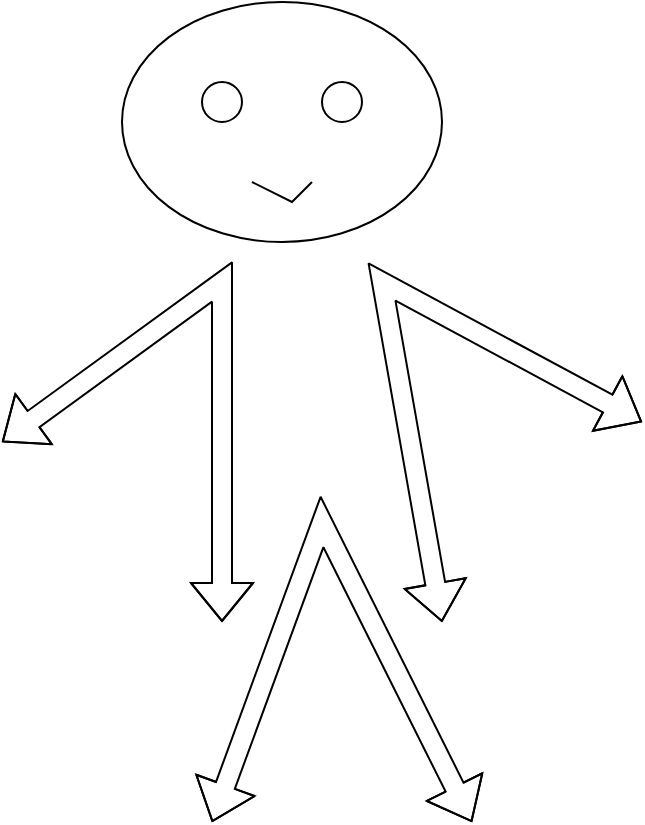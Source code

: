 <mxfile version="24.7.16">
  <diagram name="第 1 页" id="WAtKJqmICDGq0vU_YiJj">
    <mxGraphModel dx="1434" dy="746" grid="1" gridSize="10" guides="1" tooltips="1" connect="1" arrows="1" fold="1" page="1" pageScale="1" pageWidth="827" pageHeight="1169" math="0" shadow="0">
      <root>
        <mxCell id="0" />
        <mxCell id="1" parent="0" />
        <mxCell id="yxip2YY_RzLPMBDlfdbm-1" value="" style="ellipse;whiteSpace=wrap;html=1;" vertex="1" parent="1">
          <mxGeometry x="200" y="120" width="160" height="120" as="geometry" />
        </mxCell>
        <mxCell id="yxip2YY_RzLPMBDlfdbm-2" value="" style="shape=flexArrow;endArrow=classic;startArrow=classic;html=1;rounded=0;" edge="1" parent="1">
          <mxGeometry width="100" height="100" relative="1" as="geometry">
            <mxPoint x="360" y="430" as="sourcePoint" />
            <mxPoint x="460" y="330" as="targetPoint" />
            <Array as="points">
              <mxPoint x="330" y="260" />
            </Array>
          </mxGeometry>
        </mxCell>
        <mxCell id="yxip2YY_RzLPMBDlfdbm-3" value="" style="shape=flexArrow;endArrow=classic;startArrow=classic;html=1;rounded=0;" edge="1" parent="1">
          <mxGeometry width="100" height="100" relative="1" as="geometry">
            <mxPoint x="140" y="340" as="sourcePoint" />
            <mxPoint x="250" y="430" as="targetPoint" />
            <Array as="points">
              <mxPoint x="250" y="260" />
            </Array>
          </mxGeometry>
        </mxCell>
        <mxCell id="yxip2YY_RzLPMBDlfdbm-4" value="" style="ellipse;whiteSpace=wrap;html=1;aspect=fixed;" vertex="1" parent="1">
          <mxGeometry x="240" y="160" width="20" height="20" as="geometry" />
        </mxCell>
        <mxCell id="yxip2YY_RzLPMBDlfdbm-5" value="" style="ellipse;whiteSpace=wrap;html=1;aspect=fixed;" vertex="1" parent="1">
          <mxGeometry x="300" y="160" width="20" height="20" as="geometry" />
        </mxCell>
        <mxCell id="yxip2YY_RzLPMBDlfdbm-6" value="" style="shape=flexArrow;endArrow=classic;startArrow=classic;html=1;rounded=0;" edge="1" parent="1">
          <mxGeometry width="100" height="100" relative="1" as="geometry">
            <mxPoint x="245" y="530" as="sourcePoint" />
            <mxPoint x="375" y="530" as="targetPoint" />
            <Array as="points">
              <mxPoint x="300" y="380" />
            </Array>
          </mxGeometry>
        </mxCell>
        <mxCell id="yxip2YY_RzLPMBDlfdbm-8" value="" style="endArrow=none;html=1;rounded=0;" edge="1" parent="1">
          <mxGeometry width="50" height="50" relative="1" as="geometry">
            <mxPoint x="265" y="210" as="sourcePoint" />
            <mxPoint x="295" y="210" as="targetPoint" />
            <Array as="points">
              <mxPoint x="285" y="220" />
            </Array>
          </mxGeometry>
        </mxCell>
      </root>
    </mxGraphModel>
  </diagram>
</mxfile>
